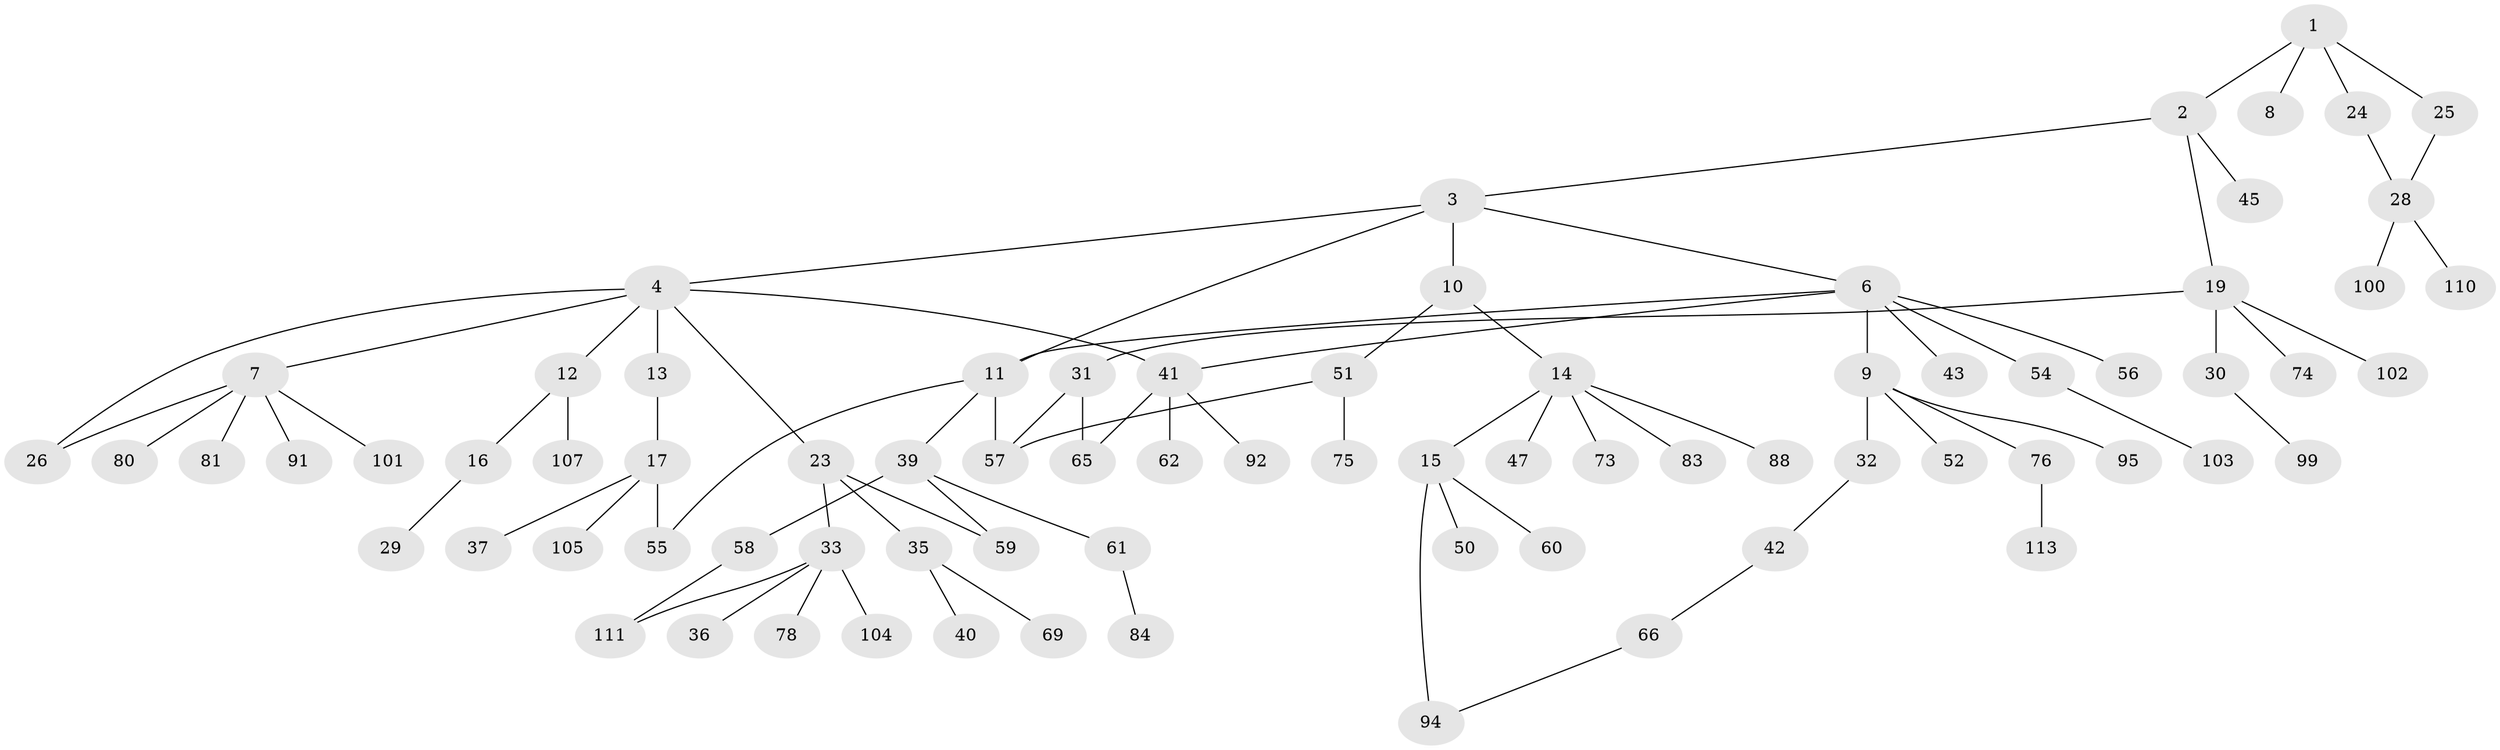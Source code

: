 // Generated by graph-tools (version 1.1) at 2025/23/03/03/25 07:23:30]
// undirected, 77 vertices, 87 edges
graph export_dot {
graph [start="1"]
  node [color=gray90,style=filled];
  1 [super="+5"];
  2;
  3 [super="+18"];
  4 [super="+70"];
  6 [super="+20"];
  7 [super="+34"];
  8;
  9 [super="+27"];
  10;
  11 [super="+22"];
  12 [super="+72"];
  13 [super="+64"];
  14 [super="+21"];
  15 [super="+68"];
  16 [super="+67"];
  17;
  19 [super="+46"];
  23 [super="+63"];
  24 [super="+44"];
  25 [super="+38"];
  26;
  28 [super="+106"];
  29;
  30;
  31 [super="+49"];
  32 [super="+85"];
  33 [super="+71"];
  35 [super="+98"];
  36;
  37;
  39;
  40;
  41 [super="+48"];
  42 [super="+53"];
  43;
  45;
  47;
  50;
  51 [super="+82"];
  52 [super="+109"];
  54 [super="+79"];
  55 [super="+86"];
  56;
  57 [super="+87"];
  58 [super="+77"];
  59 [super="+93"];
  60;
  61 [super="+90"];
  62 [super="+97"];
  65;
  66;
  69;
  73;
  74;
  75;
  76 [super="+96"];
  78;
  80;
  81 [super="+89"];
  83 [super="+112"];
  84;
  88;
  91;
  92;
  94;
  95;
  99;
  100 [super="+108"];
  101;
  102;
  103;
  104;
  105;
  107;
  110;
  111;
  113;
  1 -- 2;
  1 -- 24;
  1 -- 8;
  1 -- 25;
  2 -- 3;
  2 -- 19;
  2 -- 45;
  3 -- 4;
  3 -- 6;
  3 -- 10;
  3 -- 11;
  4 -- 7;
  4 -- 12;
  4 -- 13;
  4 -- 23;
  4 -- 41;
  4 -- 26;
  6 -- 9;
  6 -- 11;
  6 -- 41;
  6 -- 43;
  6 -- 54;
  6 -- 56;
  7 -- 26;
  7 -- 81;
  7 -- 91;
  7 -- 80;
  7 -- 101;
  9 -- 52;
  9 -- 32;
  9 -- 76;
  9 -- 95;
  10 -- 14;
  10 -- 51;
  11 -- 39;
  11 -- 55;
  11 -- 57;
  12 -- 16;
  12 -- 107;
  13 -- 17;
  14 -- 15;
  14 -- 83;
  14 -- 88;
  14 -- 73;
  14 -- 47;
  15 -- 50;
  15 -- 60;
  15 -- 94;
  16 -- 29;
  17 -- 37;
  17 -- 55;
  17 -- 105;
  19 -- 30;
  19 -- 31;
  19 -- 74;
  19 -- 102;
  23 -- 33;
  23 -- 35;
  23 -- 59;
  24 -- 28;
  25 -- 28;
  28 -- 100;
  28 -- 110;
  30 -- 99;
  31 -- 57;
  31 -- 65;
  32 -- 42;
  33 -- 36;
  33 -- 78;
  33 -- 104;
  33 -- 111;
  35 -- 40;
  35 -- 69;
  39 -- 58;
  39 -- 59;
  39 -- 61;
  41 -- 65;
  41 -- 62;
  41 -- 92;
  42 -- 66;
  51 -- 75;
  51 -- 57;
  54 -- 103;
  58 -- 111;
  61 -- 84;
  66 -- 94;
  76 -- 113;
}
